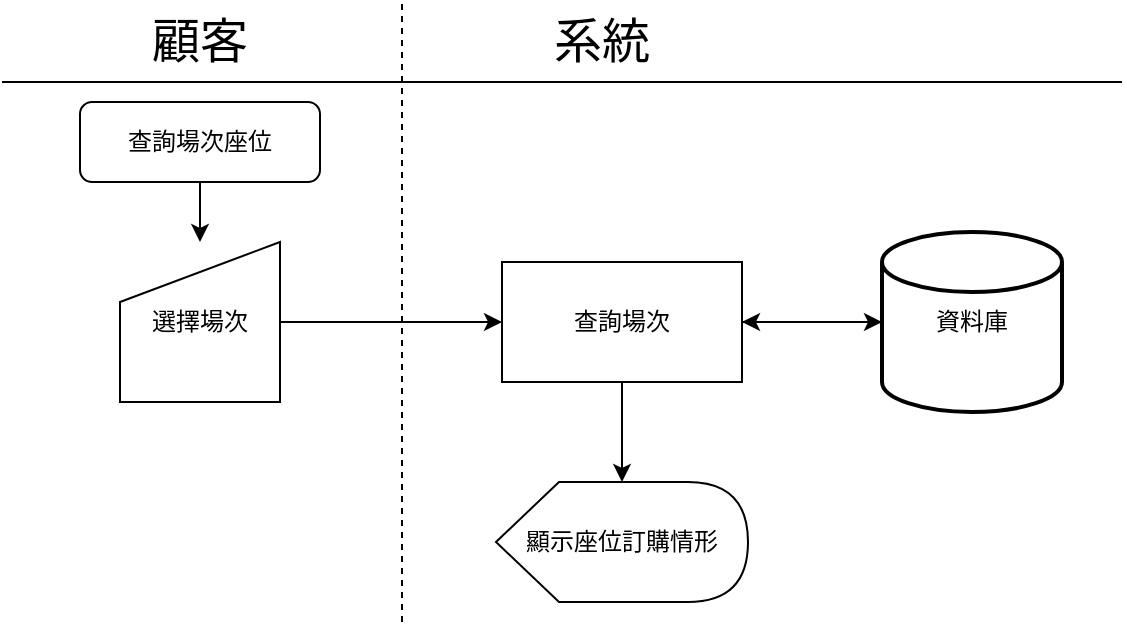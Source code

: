 <mxfile version="13.0.3" type="device"><diagram id="C5RBs43oDa-KdzZeNtuy" name="Page-1"><mxGraphModel dx="1024" dy="632" grid="1" gridSize="10" guides="1" tooltips="1" connect="1" arrows="1" fold="1" page="1" pageScale="1" pageWidth="827" pageHeight="1169" math="0" shadow="0"><root><mxCell id="WIyWlLk6GJQsqaUBKTNV-0"/><mxCell id="WIyWlLk6GJQsqaUBKTNV-1" parent="WIyWlLk6GJQsqaUBKTNV-0"/><mxCell id="_CeLL18IVYSJTsOCFEUI-11" style="edgeStyle=orthogonalEdgeStyle;rounded=0;orthogonalLoop=1;jettySize=auto;html=1;" parent="WIyWlLk6GJQsqaUBKTNV-1" source="WIyWlLk6GJQsqaUBKTNV-3" target="_CeLL18IVYSJTsOCFEUI-8" edge="1"><mxGeometry relative="1" as="geometry"/></mxCell><mxCell id="WIyWlLk6GJQsqaUBKTNV-3" value="查詢場次座位" style="rounded=1;whiteSpace=wrap;html=1;fontSize=12;glass=0;strokeWidth=1;shadow=0;" parent="WIyWlLk6GJQsqaUBKTNV-1" vertex="1"><mxGeometry x="159" y="90" width="120" height="40" as="geometry"/></mxCell><mxCell id="_CeLL18IVYSJTsOCFEUI-2" value="" style="endArrow=none;html=1;" parent="WIyWlLk6GJQsqaUBKTNV-1" edge="1"><mxGeometry width="50" height="50" relative="1" as="geometry"><mxPoint x="120" y="80" as="sourcePoint"/><mxPoint x="680" y="80" as="targetPoint"/></mxGeometry></mxCell><mxCell id="_CeLL18IVYSJTsOCFEUI-3" value="&lt;font style=&quot;font-size: 24px&quot;&gt;顧客&lt;/font&gt;" style="text;html=1;strokeColor=none;fillColor=none;align=center;verticalAlign=middle;whiteSpace=wrap;rounded=0;" parent="WIyWlLk6GJQsqaUBKTNV-1" vertex="1"><mxGeometry x="194" y="50" width="50" height="20" as="geometry"/></mxCell><mxCell id="_CeLL18IVYSJTsOCFEUI-5" value="&lt;font style=&quot;font-size: 24px&quot;&gt;系統&lt;br&gt;&lt;/font&gt;" style="text;html=1;strokeColor=none;fillColor=none;align=center;verticalAlign=middle;whiteSpace=wrap;rounded=0;" parent="WIyWlLk6GJQsqaUBKTNV-1" vertex="1"><mxGeometry x="395" y="50" width="50" height="20" as="geometry"/></mxCell><mxCell id="_CeLL18IVYSJTsOCFEUI-6" value="" style="endArrow=none;dashed=1;html=1;" parent="WIyWlLk6GJQsqaUBKTNV-1" edge="1"><mxGeometry width="50" height="50" relative="1" as="geometry"><mxPoint x="320" y="350" as="sourcePoint"/><mxPoint x="320" y="40" as="targetPoint"/></mxGeometry></mxCell><mxCell id="_CeLL18IVYSJTsOCFEUI-12" style="edgeStyle=orthogonalEdgeStyle;rounded=0;orthogonalLoop=1;jettySize=auto;html=1;" parent="WIyWlLk6GJQsqaUBKTNV-1" source="_CeLL18IVYSJTsOCFEUI-8" target="_CeLL18IVYSJTsOCFEUI-9" edge="1"><mxGeometry relative="1" as="geometry"/></mxCell><mxCell id="_CeLL18IVYSJTsOCFEUI-8" value="選擇場次" style="shape=manualInput;whiteSpace=wrap;html=1;" parent="WIyWlLk6GJQsqaUBKTNV-1" vertex="1"><mxGeometry x="179" y="160" width="80" height="80" as="geometry"/></mxCell><mxCell id="_CeLL18IVYSJTsOCFEUI-14" style="edgeStyle=orthogonalEdgeStyle;rounded=0;orthogonalLoop=1;jettySize=auto;html=1;" parent="WIyWlLk6GJQsqaUBKTNV-1" source="_CeLL18IVYSJTsOCFEUI-9" target="_CeLL18IVYSJTsOCFEUI-13" edge="1"><mxGeometry relative="1" as="geometry"/></mxCell><mxCell id="_CeLL18IVYSJTsOCFEUI-17" style="edgeStyle=orthogonalEdgeStyle;rounded=0;orthogonalLoop=1;jettySize=auto;html=1;" parent="WIyWlLk6GJQsqaUBKTNV-1" source="_CeLL18IVYSJTsOCFEUI-9" target="_CeLL18IVYSJTsOCFEUI-16" edge="1"><mxGeometry relative="1" as="geometry"/></mxCell><mxCell id="_CeLL18IVYSJTsOCFEUI-9" value="查詢場次" style="rounded=0;whiteSpace=wrap;html=1;" parent="WIyWlLk6GJQsqaUBKTNV-1" vertex="1"><mxGeometry x="370" y="170" width="120" height="60" as="geometry"/></mxCell><mxCell id="_CeLL18IVYSJTsOCFEUI-15" style="edgeStyle=orthogonalEdgeStyle;rounded=0;orthogonalLoop=1;jettySize=auto;html=1;" parent="WIyWlLk6GJQsqaUBKTNV-1" source="_CeLL18IVYSJTsOCFEUI-13" target="_CeLL18IVYSJTsOCFEUI-9" edge="1"><mxGeometry relative="1" as="geometry"/></mxCell><mxCell id="_CeLL18IVYSJTsOCFEUI-13" value="資料庫" style="strokeWidth=2;html=1;shape=mxgraph.flowchart.database;whiteSpace=wrap;" parent="WIyWlLk6GJQsqaUBKTNV-1" vertex="1"><mxGeometry x="560" y="155" width="90" height="90" as="geometry"/></mxCell><mxCell id="_CeLL18IVYSJTsOCFEUI-16" value="顯示座位訂購情形" style="shape=display;whiteSpace=wrap;html=1;" parent="WIyWlLk6GJQsqaUBKTNV-1" vertex="1"><mxGeometry x="367" y="280" width="126" height="60" as="geometry"/></mxCell></root></mxGraphModel></diagram></mxfile>